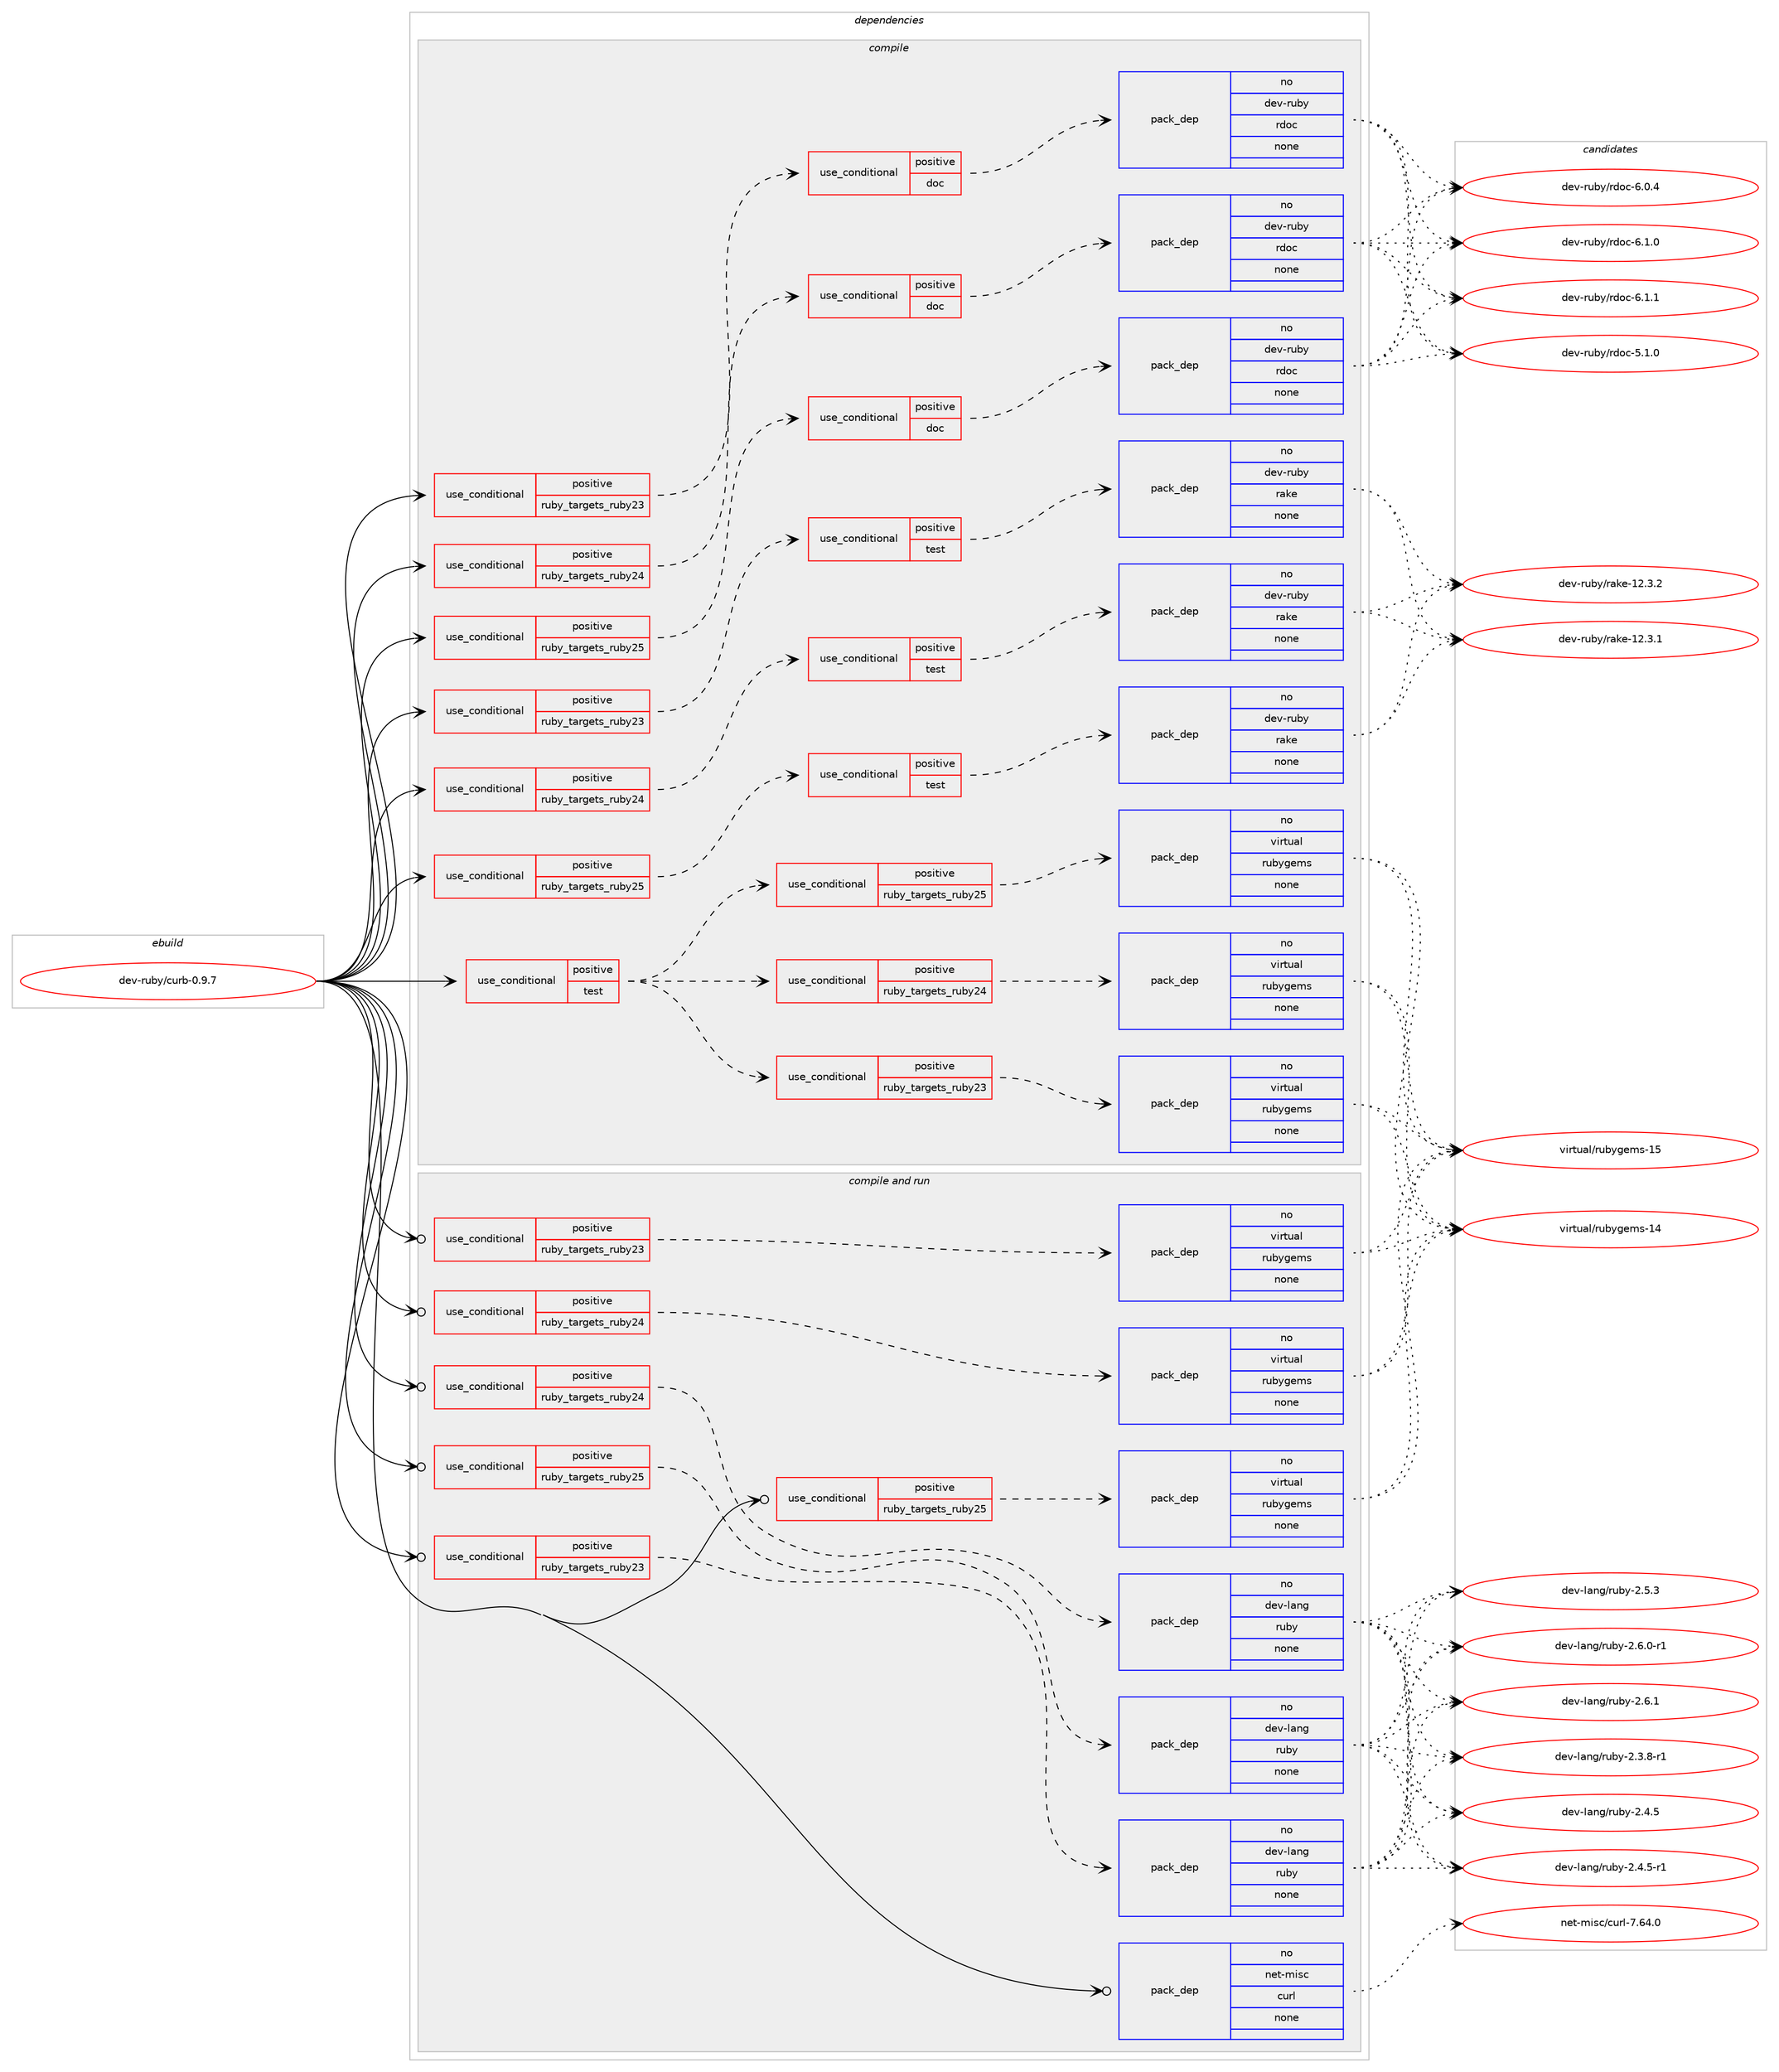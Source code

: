 digraph prolog {

# *************
# Graph options
# *************

newrank=true;
concentrate=true;
compound=true;
graph [rankdir=LR,fontname=Helvetica,fontsize=10,ranksep=1.5];#, ranksep=2.5, nodesep=0.2];
edge  [arrowhead=vee];
node  [fontname=Helvetica,fontsize=10];

# **********
# The ebuild
# **********

subgraph cluster_leftcol {
color=gray;
rank=same;
label=<<i>ebuild</i>>;
id [label="dev-ruby/curb-0.9.7", color=red, width=4, href="../dev-ruby/curb-0.9.7.svg"];
}

# ****************
# The dependencies
# ****************

subgraph cluster_midcol {
color=gray;
label=<<i>dependencies</i>>;
subgraph cluster_compile {
fillcolor="#eeeeee";
style=filled;
label=<<i>compile</i>>;
subgraph cond397455 {
dependency1488964 [label=<<TABLE BORDER="0" CELLBORDER="1" CELLSPACING="0" CELLPADDING="4"><TR><TD ROWSPAN="3" CELLPADDING="10">use_conditional</TD></TR><TR><TD>positive</TD></TR><TR><TD>ruby_targets_ruby23</TD></TR></TABLE>>, shape=none, color=red];
subgraph cond397456 {
dependency1488965 [label=<<TABLE BORDER="0" CELLBORDER="1" CELLSPACING="0" CELLPADDING="4"><TR><TD ROWSPAN="3" CELLPADDING="10">use_conditional</TD></TR><TR><TD>positive</TD></TR><TR><TD>doc</TD></TR></TABLE>>, shape=none, color=red];
subgraph pack1068065 {
dependency1488966 [label=<<TABLE BORDER="0" CELLBORDER="1" CELLSPACING="0" CELLPADDING="4" WIDTH="220"><TR><TD ROWSPAN="6" CELLPADDING="30">pack_dep</TD></TR><TR><TD WIDTH="110">no</TD></TR><TR><TD>dev-ruby</TD></TR><TR><TD>rdoc</TD></TR><TR><TD>none</TD></TR><TR><TD></TD></TR></TABLE>>, shape=none, color=blue];
}
dependency1488965:e -> dependency1488966:w [weight=20,style="dashed",arrowhead="vee"];
}
dependency1488964:e -> dependency1488965:w [weight=20,style="dashed",arrowhead="vee"];
}
id:e -> dependency1488964:w [weight=20,style="solid",arrowhead="vee"];
subgraph cond397457 {
dependency1488967 [label=<<TABLE BORDER="0" CELLBORDER="1" CELLSPACING="0" CELLPADDING="4"><TR><TD ROWSPAN="3" CELLPADDING="10">use_conditional</TD></TR><TR><TD>positive</TD></TR><TR><TD>ruby_targets_ruby23</TD></TR></TABLE>>, shape=none, color=red];
subgraph cond397458 {
dependency1488968 [label=<<TABLE BORDER="0" CELLBORDER="1" CELLSPACING="0" CELLPADDING="4"><TR><TD ROWSPAN="3" CELLPADDING="10">use_conditional</TD></TR><TR><TD>positive</TD></TR><TR><TD>test</TD></TR></TABLE>>, shape=none, color=red];
subgraph pack1068066 {
dependency1488969 [label=<<TABLE BORDER="0" CELLBORDER="1" CELLSPACING="0" CELLPADDING="4" WIDTH="220"><TR><TD ROWSPAN="6" CELLPADDING="30">pack_dep</TD></TR><TR><TD WIDTH="110">no</TD></TR><TR><TD>dev-ruby</TD></TR><TR><TD>rake</TD></TR><TR><TD>none</TD></TR><TR><TD></TD></TR></TABLE>>, shape=none, color=blue];
}
dependency1488968:e -> dependency1488969:w [weight=20,style="dashed",arrowhead="vee"];
}
dependency1488967:e -> dependency1488968:w [weight=20,style="dashed",arrowhead="vee"];
}
id:e -> dependency1488967:w [weight=20,style="solid",arrowhead="vee"];
subgraph cond397459 {
dependency1488970 [label=<<TABLE BORDER="0" CELLBORDER="1" CELLSPACING="0" CELLPADDING="4"><TR><TD ROWSPAN="3" CELLPADDING="10">use_conditional</TD></TR><TR><TD>positive</TD></TR><TR><TD>ruby_targets_ruby24</TD></TR></TABLE>>, shape=none, color=red];
subgraph cond397460 {
dependency1488971 [label=<<TABLE BORDER="0" CELLBORDER="1" CELLSPACING="0" CELLPADDING="4"><TR><TD ROWSPAN="3" CELLPADDING="10">use_conditional</TD></TR><TR><TD>positive</TD></TR><TR><TD>doc</TD></TR></TABLE>>, shape=none, color=red];
subgraph pack1068067 {
dependency1488972 [label=<<TABLE BORDER="0" CELLBORDER="1" CELLSPACING="0" CELLPADDING="4" WIDTH="220"><TR><TD ROWSPAN="6" CELLPADDING="30">pack_dep</TD></TR><TR><TD WIDTH="110">no</TD></TR><TR><TD>dev-ruby</TD></TR><TR><TD>rdoc</TD></TR><TR><TD>none</TD></TR><TR><TD></TD></TR></TABLE>>, shape=none, color=blue];
}
dependency1488971:e -> dependency1488972:w [weight=20,style="dashed",arrowhead="vee"];
}
dependency1488970:e -> dependency1488971:w [weight=20,style="dashed",arrowhead="vee"];
}
id:e -> dependency1488970:w [weight=20,style="solid",arrowhead="vee"];
subgraph cond397461 {
dependency1488973 [label=<<TABLE BORDER="0" CELLBORDER="1" CELLSPACING="0" CELLPADDING="4"><TR><TD ROWSPAN="3" CELLPADDING="10">use_conditional</TD></TR><TR><TD>positive</TD></TR><TR><TD>ruby_targets_ruby24</TD></TR></TABLE>>, shape=none, color=red];
subgraph cond397462 {
dependency1488974 [label=<<TABLE BORDER="0" CELLBORDER="1" CELLSPACING="0" CELLPADDING="4"><TR><TD ROWSPAN="3" CELLPADDING="10">use_conditional</TD></TR><TR><TD>positive</TD></TR><TR><TD>test</TD></TR></TABLE>>, shape=none, color=red];
subgraph pack1068068 {
dependency1488975 [label=<<TABLE BORDER="0" CELLBORDER="1" CELLSPACING="0" CELLPADDING="4" WIDTH="220"><TR><TD ROWSPAN="6" CELLPADDING="30">pack_dep</TD></TR><TR><TD WIDTH="110">no</TD></TR><TR><TD>dev-ruby</TD></TR><TR><TD>rake</TD></TR><TR><TD>none</TD></TR><TR><TD></TD></TR></TABLE>>, shape=none, color=blue];
}
dependency1488974:e -> dependency1488975:w [weight=20,style="dashed",arrowhead="vee"];
}
dependency1488973:e -> dependency1488974:w [weight=20,style="dashed",arrowhead="vee"];
}
id:e -> dependency1488973:w [weight=20,style="solid",arrowhead="vee"];
subgraph cond397463 {
dependency1488976 [label=<<TABLE BORDER="0" CELLBORDER="1" CELLSPACING="0" CELLPADDING="4"><TR><TD ROWSPAN="3" CELLPADDING="10">use_conditional</TD></TR><TR><TD>positive</TD></TR><TR><TD>ruby_targets_ruby25</TD></TR></TABLE>>, shape=none, color=red];
subgraph cond397464 {
dependency1488977 [label=<<TABLE BORDER="0" CELLBORDER="1" CELLSPACING="0" CELLPADDING="4"><TR><TD ROWSPAN="3" CELLPADDING="10">use_conditional</TD></TR><TR><TD>positive</TD></TR><TR><TD>doc</TD></TR></TABLE>>, shape=none, color=red];
subgraph pack1068069 {
dependency1488978 [label=<<TABLE BORDER="0" CELLBORDER="1" CELLSPACING="0" CELLPADDING="4" WIDTH="220"><TR><TD ROWSPAN="6" CELLPADDING="30">pack_dep</TD></TR><TR><TD WIDTH="110">no</TD></TR><TR><TD>dev-ruby</TD></TR><TR><TD>rdoc</TD></TR><TR><TD>none</TD></TR><TR><TD></TD></TR></TABLE>>, shape=none, color=blue];
}
dependency1488977:e -> dependency1488978:w [weight=20,style="dashed",arrowhead="vee"];
}
dependency1488976:e -> dependency1488977:w [weight=20,style="dashed",arrowhead="vee"];
}
id:e -> dependency1488976:w [weight=20,style="solid",arrowhead="vee"];
subgraph cond397465 {
dependency1488979 [label=<<TABLE BORDER="0" CELLBORDER="1" CELLSPACING="0" CELLPADDING="4"><TR><TD ROWSPAN="3" CELLPADDING="10">use_conditional</TD></TR><TR><TD>positive</TD></TR><TR><TD>ruby_targets_ruby25</TD></TR></TABLE>>, shape=none, color=red];
subgraph cond397466 {
dependency1488980 [label=<<TABLE BORDER="0" CELLBORDER="1" CELLSPACING="0" CELLPADDING="4"><TR><TD ROWSPAN="3" CELLPADDING="10">use_conditional</TD></TR><TR><TD>positive</TD></TR><TR><TD>test</TD></TR></TABLE>>, shape=none, color=red];
subgraph pack1068070 {
dependency1488981 [label=<<TABLE BORDER="0" CELLBORDER="1" CELLSPACING="0" CELLPADDING="4" WIDTH="220"><TR><TD ROWSPAN="6" CELLPADDING="30">pack_dep</TD></TR><TR><TD WIDTH="110">no</TD></TR><TR><TD>dev-ruby</TD></TR><TR><TD>rake</TD></TR><TR><TD>none</TD></TR><TR><TD></TD></TR></TABLE>>, shape=none, color=blue];
}
dependency1488980:e -> dependency1488981:w [weight=20,style="dashed",arrowhead="vee"];
}
dependency1488979:e -> dependency1488980:w [weight=20,style="dashed",arrowhead="vee"];
}
id:e -> dependency1488979:w [weight=20,style="solid",arrowhead="vee"];
subgraph cond397467 {
dependency1488982 [label=<<TABLE BORDER="0" CELLBORDER="1" CELLSPACING="0" CELLPADDING="4"><TR><TD ROWSPAN="3" CELLPADDING="10">use_conditional</TD></TR><TR><TD>positive</TD></TR><TR><TD>test</TD></TR></TABLE>>, shape=none, color=red];
subgraph cond397468 {
dependency1488983 [label=<<TABLE BORDER="0" CELLBORDER="1" CELLSPACING="0" CELLPADDING="4"><TR><TD ROWSPAN="3" CELLPADDING="10">use_conditional</TD></TR><TR><TD>positive</TD></TR><TR><TD>ruby_targets_ruby23</TD></TR></TABLE>>, shape=none, color=red];
subgraph pack1068071 {
dependency1488984 [label=<<TABLE BORDER="0" CELLBORDER="1" CELLSPACING="0" CELLPADDING="4" WIDTH="220"><TR><TD ROWSPAN="6" CELLPADDING="30">pack_dep</TD></TR><TR><TD WIDTH="110">no</TD></TR><TR><TD>virtual</TD></TR><TR><TD>rubygems</TD></TR><TR><TD>none</TD></TR><TR><TD></TD></TR></TABLE>>, shape=none, color=blue];
}
dependency1488983:e -> dependency1488984:w [weight=20,style="dashed",arrowhead="vee"];
}
dependency1488982:e -> dependency1488983:w [weight=20,style="dashed",arrowhead="vee"];
subgraph cond397469 {
dependency1488985 [label=<<TABLE BORDER="0" CELLBORDER="1" CELLSPACING="0" CELLPADDING="4"><TR><TD ROWSPAN="3" CELLPADDING="10">use_conditional</TD></TR><TR><TD>positive</TD></TR><TR><TD>ruby_targets_ruby24</TD></TR></TABLE>>, shape=none, color=red];
subgraph pack1068072 {
dependency1488986 [label=<<TABLE BORDER="0" CELLBORDER="1" CELLSPACING="0" CELLPADDING="4" WIDTH="220"><TR><TD ROWSPAN="6" CELLPADDING="30">pack_dep</TD></TR><TR><TD WIDTH="110">no</TD></TR><TR><TD>virtual</TD></TR><TR><TD>rubygems</TD></TR><TR><TD>none</TD></TR><TR><TD></TD></TR></TABLE>>, shape=none, color=blue];
}
dependency1488985:e -> dependency1488986:w [weight=20,style="dashed",arrowhead="vee"];
}
dependency1488982:e -> dependency1488985:w [weight=20,style="dashed",arrowhead="vee"];
subgraph cond397470 {
dependency1488987 [label=<<TABLE BORDER="0" CELLBORDER="1" CELLSPACING="0" CELLPADDING="4"><TR><TD ROWSPAN="3" CELLPADDING="10">use_conditional</TD></TR><TR><TD>positive</TD></TR><TR><TD>ruby_targets_ruby25</TD></TR></TABLE>>, shape=none, color=red];
subgraph pack1068073 {
dependency1488988 [label=<<TABLE BORDER="0" CELLBORDER="1" CELLSPACING="0" CELLPADDING="4" WIDTH="220"><TR><TD ROWSPAN="6" CELLPADDING="30">pack_dep</TD></TR><TR><TD WIDTH="110">no</TD></TR><TR><TD>virtual</TD></TR><TR><TD>rubygems</TD></TR><TR><TD>none</TD></TR><TR><TD></TD></TR></TABLE>>, shape=none, color=blue];
}
dependency1488987:e -> dependency1488988:w [weight=20,style="dashed",arrowhead="vee"];
}
dependency1488982:e -> dependency1488987:w [weight=20,style="dashed",arrowhead="vee"];
}
id:e -> dependency1488982:w [weight=20,style="solid",arrowhead="vee"];
}
subgraph cluster_compileandrun {
fillcolor="#eeeeee";
style=filled;
label=<<i>compile and run</i>>;
subgraph cond397471 {
dependency1488989 [label=<<TABLE BORDER="0" CELLBORDER="1" CELLSPACING="0" CELLPADDING="4"><TR><TD ROWSPAN="3" CELLPADDING="10">use_conditional</TD></TR><TR><TD>positive</TD></TR><TR><TD>ruby_targets_ruby23</TD></TR></TABLE>>, shape=none, color=red];
subgraph pack1068074 {
dependency1488990 [label=<<TABLE BORDER="0" CELLBORDER="1" CELLSPACING="0" CELLPADDING="4" WIDTH="220"><TR><TD ROWSPAN="6" CELLPADDING="30">pack_dep</TD></TR><TR><TD WIDTH="110">no</TD></TR><TR><TD>dev-lang</TD></TR><TR><TD>ruby</TD></TR><TR><TD>none</TD></TR><TR><TD></TD></TR></TABLE>>, shape=none, color=blue];
}
dependency1488989:e -> dependency1488990:w [weight=20,style="dashed",arrowhead="vee"];
}
id:e -> dependency1488989:w [weight=20,style="solid",arrowhead="odotvee"];
subgraph cond397472 {
dependency1488991 [label=<<TABLE BORDER="0" CELLBORDER="1" CELLSPACING="0" CELLPADDING="4"><TR><TD ROWSPAN="3" CELLPADDING="10">use_conditional</TD></TR><TR><TD>positive</TD></TR><TR><TD>ruby_targets_ruby23</TD></TR></TABLE>>, shape=none, color=red];
subgraph pack1068075 {
dependency1488992 [label=<<TABLE BORDER="0" CELLBORDER="1" CELLSPACING="0" CELLPADDING="4" WIDTH="220"><TR><TD ROWSPAN="6" CELLPADDING="30">pack_dep</TD></TR><TR><TD WIDTH="110">no</TD></TR><TR><TD>virtual</TD></TR><TR><TD>rubygems</TD></TR><TR><TD>none</TD></TR><TR><TD></TD></TR></TABLE>>, shape=none, color=blue];
}
dependency1488991:e -> dependency1488992:w [weight=20,style="dashed",arrowhead="vee"];
}
id:e -> dependency1488991:w [weight=20,style="solid",arrowhead="odotvee"];
subgraph cond397473 {
dependency1488993 [label=<<TABLE BORDER="0" CELLBORDER="1" CELLSPACING="0" CELLPADDING="4"><TR><TD ROWSPAN="3" CELLPADDING="10">use_conditional</TD></TR><TR><TD>positive</TD></TR><TR><TD>ruby_targets_ruby24</TD></TR></TABLE>>, shape=none, color=red];
subgraph pack1068076 {
dependency1488994 [label=<<TABLE BORDER="0" CELLBORDER="1" CELLSPACING="0" CELLPADDING="4" WIDTH="220"><TR><TD ROWSPAN="6" CELLPADDING="30">pack_dep</TD></TR><TR><TD WIDTH="110">no</TD></TR><TR><TD>dev-lang</TD></TR><TR><TD>ruby</TD></TR><TR><TD>none</TD></TR><TR><TD></TD></TR></TABLE>>, shape=none, color=blue];
}
dependency1488993:e -> dependency1488994:w [weight=20,style="dashed",arrowhead="vee"];
}
id:e -> dependency1488993:w [weight=20,style="solid",arrowhead="odotvee"];
subgraph cond397474 {
dependency1488995 [label=<<TABLE BORDER="0" CELLBORDER="1" CELLSPACING="0" CELLPADDING="4"><TR><TD ROWSPAN="3" CELLPADDING="10">use_conditional</TD></TR><TR><TD>positive</TD></TR><TR><TD>ruby_targets_ruby24</TD></TR></TABLE>>, shape=none, color=red];
subgraph pack1068077 {
dependency1488996 [label=<<TABLE BORDER="0" CELLBORDER="1" CELLSPACING="0" CELLPADDING="4" WIDTH="220"><TR><TD ROWSPAN="6" CELLPADDING="30">pack_dep</TD></TR><TR><TD WIDTH="110">no</TD></TR><TR><TD>virtual</TD></TR><TR><TD>rubygems</TD></TR><TR><TD>none</TD></TR><TR><TD></TD></TR></TABLE>>, shape=none, color=blue];
}
dependency1488995:e -> dependency1488996:w [weight=20,style="dashed",arrowhead="vee"];
}
id:e -> dependency1488995:w [weight=20,style="solid",arrowhead="odotvee"];
subgraph cond397475 {
dependency1488997 [label=<<TABLE BORDER="0" CELLBORDER="1" CELLSPACING="0" CELLPADDING="4"><TR><TD ROWSPAN="3" CELLPADDING="10">use_conditional</TD></TR><TR><TD>positive</TD></TR><TR><TD>ruby_targets_ruby25</TD></TR></TABLE>>, shape=none, color=red];
subgraph pack1068078 {
dependency1488998 [label=<<TABLE BORDER="0" CELLBORDER="1" CELLSPACING="0" CELLPADDING="4" WIDTH="220"><TR><TD ROWSPAN="6" CELLPADDING="30">pack_dep</TD></TR><TR><TD WIDTH="110">no</TD></TR><TR><TD>dev-lang</TD></TR><TR><TD>ruby</TD></TR><TR><TD>none</TD></TR><TR><TD></TD></TR></TABLE>>, shape=none, color=blue];
}
dependency1488997:e -> dependency1488998:w [weight=20,style="dashed",arrowhead="vee"];
}
id:e -> dependency1488997:w [weight=20,style="solid",arrowhead="odotvee"];
subgraph cond397476 {
dependency1488999 [label=<<TABLE BORDER="0" CELLBORDER="1" CELLSPACING="0" CELLPADDING="4"><TR><TD ROWSPAN="3" CELLPADDING="10">use_conditional</TD></TR><TR><TD>positive</TD></TR><TR><TD>ruby_targets_ruby25</TD></TR></TABLE>>, shape=none, color=red];
subgraph pack1068079 {
dependency1489000 [label=<<TABLE BORDER="0" CELLBORDER="1" CELLSPACING="0" CELLPADDING="4" WIDTH="220"><TR><TD ROWSPAN="6" CELLPADDING="30">pack_dep</TD></TR><TR><TD WIDTH="110">no</TD></TR><TR><TD>virtual</TD></TR><TR><TD>rubygems</TD></TR><TR><TD>none</TD></TR><TR><TD></TD></TR></TABLE>>, shape=none, color=blue];
}
dependency1488999:e -> dependency1489000:w [weight=20,style="dashed",arrowhead="vee"];
}
id:e -> dependency1488999:w [weight=20,style="solid",arrowhead="odotvee"];
subgraph pack1068080 {
dependency1489001 [label=<<TABLE BORDER="0" CELLBORDER="1" CELLSPACING="0" CELLPADDING="4" WIDTH="220"><TR><TD ROWSPAN="6" CELLPADDING="30">pack_dep</TD></TR><TR><TD WIDTH="110">no</TD></TR><TR><TD>net-misc</TD></TR><TR><TD>curl</TD></TR><TR><TD>none</TD></TR><TR><TD></TD></TR></TABLE>>, shape=none, color=blue];
}
id:e -> dependency1489001:w [weight=20,style="solid",arrowhead="odotvee"];
}
subgraph cluster_run {
fillcolor="#eeeeee";
style=filled;
label=<<i>run</i>>;
}
}

# **************
# The candidates
# **************

subgraph cluster_choices {
rank=same;
color=gray;
label=<<i>candidates</i>>;

subgraph choice1068065 {
color=black;
nodesep=1;
choice10010111845114117981214711410011199455346494648 [label="dev-ruby/rdoc-5.1.0", color=red, width=4,href="../dev-ruby/rdoc-5.1.0.svg"];
choice10010111845114117981214711410011199455446484652 [label="dev-ruby/rdoc-6.0.4", color=red, width=4,href="../dev-ruby/rdoc-6.0.4.svg"];
choice10010111845114117981214711410011199455446494648 [label="dev-ruby/rdoc-6.1.0", color=red, width=4,href="../dev-ruby/rdoc-6.1.0.svg"];
choice10010111845114117981214711410011199455446494649 [label="dev-ruby/rdoc-6.1.1", color=red, width=4,href="../dev-ruby/rdoc-6.1.1.svg"];
dependency1488966:e -> choice10010111845114117981214711410011199455346494648:w [style=dotted,weight="100"];
dependency1488966:e -> choice10010111845114117981214711410011199455446484652:w [style=dotted,weight="100"];
dependency1488966:e -> choice10010111845114117981214711410011199455446494648:w [style=dotted,weight="100"];
dependency1488966:e -> choice10010111845114117981214711410011199455446494649:w [style=dotted,weight="100"];
}
subgraph choice1068066 {
color=black;
nodesep=1;
choice1001011184511411798121471149710710145495046514649 [label="dev-ruby/rake-12.3.1", color=red, width=4,href="../dev-ruby/rake-12.3.1.svg"];
choice1001011184511411798121471149710710145495046514650 [label="dev-ruby/rake-12.3.2", color=red, width=4,href="../dev-ruby/rake-12.3.2.svg"];
dependency1488969:e -> choice1001011184511411798121471149710710145495046514649:w [style=dotted,weight="100"];
dependency1488969:e -> choice1001011184511411798121471149710710145495046514650:w [style=dotted,weight="100"];
}
subgraph choice1068067 {
color=black;
nodesep=1;
choice10010111845114117981214711410011199455346494648 [label="dev-ruby/rdoc-5.1.0", color=red, width=4,href="../dev-ruby/rdoc-5.1.0.svg"];
choice10010111845114117981214711410011199455446484652 [label="dev-ruby/rdoc-6.0.4", color=red, width=4,href="../dev-ruby/rdoc-6.0.4.svg"];
choice10010111845114117981214711410011199455446494648 [label="dev-ruby/rdoc-6.1.0", color=red, width=4,href="../dev-ruby/rdoc-6.1.0.svg"];
choice10010111845114117981214711410011199455446494649 [label="dev-ruby/rdoc-6.1.1", color=red, width=4,href="../dev-ruby/rdoc-6.1.1.svg"];
dependency1488972:e -> choice10010111845114117981214711410011199455346494648:w [style=dotted,weight="100"];
dependency1488972:e -> choice10010111845114117981214711410011199455446484652:w [style=dotted,weight="100"];
dependency1488972:e -> choice10010111845114117981214711410011199455446494648:w [style=dotted,weight="100"];
dependency1488972:e -> choice10010111845114117981214711410011199455446494649:w [style=dotted,weight="100"];
}
subgraph choice1068068 {
color=black;
nodesep=1;
choice1001011184511411798121471149710710145495046514649 [label="dev-ruby/rake-12.3.1", color=red, width=4,href="../dev-ruby/rake-12.3.1.svg"];
choice1001011184511411798121471149710710145495046514650 [label="dev-ruby/rake-12.3.2", color=red, width=4,href="../dev-ruby/rake-12.3.2.svg"];
dependency1488975:e -> choice1001011184511411798121471149710710145495046514649:w [style=dotted,weight="100"];
dependency1488975:e -> choice1001011184511411798121471149710710145495046514650:w [style=dotted,weight="100"];
}
subgraph choice1068069 {
color=black;
nodesep=1;
choice10010111845114117981214711410011199455346494648 [label="dev-ruby/rdoc-5.1.0", color=red, width=4,href="../dev-ruby/rdoc-5.1.0.svg"];
choice10010111845114117981214711410011199455446484652 [label="dev-ruby/rdoc-6.0.4", color=red, width=4,href="../dev-ruby/rdoc-6.0.4.svg"];
choice10010111845114117981214711410011199455446494648 [label="dev-ruby/rdoc-6.1.0", color=red, width=4,href="../dev-ruby/rdoc-6.1.0.svg"];
choice10010111845114117981214711410011199455446494649 [label="dev-ruby/rdoc-6.1.1", color=red, width=4,href="../dev-ruby/rdoc-6.1.1.svg"];
dependency1488978:e -> choice10010111845114117981214711410011199455346494648:w [style=dotted,weight="100"];
dependency1488978:e -> choice10010111845114117981214711410011199455446484652:w [style=dotted,weight="100"];
dependency1488978:e -> choice10010111845114117981214711410011199455446494648:w [style=dotted,weight="100"];
dependency1488978:e -> choice10010111845114117981214711410011199455446494649:w [style=dotted,weight="100"];
}
subgraph choice1068070 {
color=black;
nodesep=1;
choice1001011184511411798121471149710710145495046514649 [label="dev-ruby/rake-12.3.1", color=red, width=4,href="../dev-ruby/rake-12.3.1.svg"];
choice1001011184511411798121471149710710145495046514650 [label="dev-ruby/rake-12.3.2", color=red, width=4,href="../dev-ruby/rake-12.3.2.svg"];
dependency1488981:e -> choice1001011184511411798121471149710710145495046514649:w [style=dotted,weight="100"];
dependency1488981:e -> choice1001011184511411798121471149710710145495046514650:w [style=dotted,weight="100"];
}
subgraph choice1068071 {
color=black;
nodesep=1;
choice118105114116117971084711411798121103101109115454952 [label="virtual/rubygems-14", color=red, width=4,href="../virtual/rubygems-14.svg"];
choice118105114116117971084711411798121103101109115454953 [label="virtual/rubygems-15", color=red, width=4,href="../virtual/rubygems-15.svg"];
dependency1488984:e -> choice118105114116117971084711411798121103101109115454952:w [style=dotted,weight="100"];
dependency1488984:e -> choice118105114116117971084711411798121103101109115454953:w [style=dotted,weight="100"];
}
subgraph choice1068072 {
color=black;
nodesep=1;
choice118105114116117971084711411798121103101109115454952 [label="virtual/rubygems-14", color=red, width=4,href="../virtual/rubygems-14.svg"];
choice118105114116117971084711411798121103101109115454953 [label="virtual/rubygems-15", color=red, width=4,href="../virtual/rubygems-15.svg"];
dependency1488986:e -> choice118105114116117971084711411798121103101109115454952:w [style=dotted,weight="100"];
dependency1488986:e -> choice118105114116117971084711411798121103101109115454953:w [style=dotted,weight="100"];
}
subgraph choice1068073 {
color=black;
nodesep=1;
choice118105114116117971084711411798121103101109115454952 [label="virtual/rubygems-14", color=red, width=4,href="../virtual/rubygems-14.svg"];
choice118105114116117971084711411798121103101109115454953 [label="virtual/rubygems-15", color=red, width=4,href="../virtual/rubygems-15.svg"];
dependency1488988:e -> choice118105114116117971084711411798121103101109115454952:w [style=dotted,weight="100"];
dependency1488988:e -> choice118105114116117971084711411798121103101109115454953:w [style=dotted,weight="100"];
}
subgraph choice1068074 {
color=black;
nodesep=1;
choice100101118451089711010347114117981214550465146564511449 [label="dev-lang/ruby-2.3.8-r1", color=red, width=4,href="../dev-lang/ruby-2.3.8-r1.svg"];
choice10010111845108971101034711411798121455046524653 [label="dev-lang/ruby-2.4.5", color=red, width=4,href="../dev-lang/ruby-2.4.5.svg"];
choice100101118451089711010347114117981214550465246534511449 [label="dev-lang/ruby-2.4.5-r1", color=red, width=4,href="../dev-lang/ruby-2.4.5-r1.svg"];
choice10010111845108971101034711411798121455046534651 [label="dev-lang/ruby-2.5.3", color=red, width=4,href="../dev-lang/ruby-2.5.3.svg"];
choice100101118451089711010347114117981214550465446484511449 [label="dev-lang/ruby-2.6.0-r1", color=red, width=4,href="../dev-lang/ruby-2.6.0-r1.svg"];
choice10010111845108971101034711411798121455046544649 [label="dev-lang/ruby-2.6.1", color=red, width=4,href="../dev-lang/ruby-2.6.1.svg"];
dependency1488990:e -> choice100101118451089711010347114117981214550465146564511449:w [style=dotted,weight="100"];
dependency1488990:e -> choice10010111845108971101034711411798121455046524653:w [style=dotted,weight="100"];
dependency1488990:e -> choice100101118451089711010347114117981214550465246534511449:w [style=dotted,weight="100"];
dependency1488990:e -> choice10010111845108971101034711411798121455046534651:w [style=dotted,weight="100"];
dependency1488990:e -> choice100101118451089711010347114117981214550465446484511449:w [style=dotted,weight="100"];
dependency1488990:e -> choice10010111845108971101034711411798121455046544649:w [style=dotted,weight="100"];
}
subgraph choice1068075 {
color=black;
nodesep=1;
choice118105114116117971084711411798121103101109115454952 [label="virtual/rubygems-14", color=red, width=4,href="../virtual/rubygems-14.svg"];
choice118105114116117971084711411798121103101109115454953 [label="virtual/rubygems-15", color=red, width=4,href="../virtual/rubygems-15.svg"];
dependency1488992:e -> choice118105114116117971084711411798121103101109115454952:w [style=dotted,weight="100"];
dependency1488992:e -> choice118105114116117971084711411798121103101109115454953:w [style=dotted,weight="100"];
}
subgraph choice1068076 {
color=black;
nodesep=1;
choice100101118451089711010347114117981214550465146564511449 [label="dev-lang/ruby-2.3.8-r1", color=red, width=4,href="../dev-lang/ruby-2.3.8-r1.svg"];
choice10010111845108971101034711411798121455046524653 [label="dev-lang/ruby-2.4.5", color=red, width=4,href="../dev-lang/ruby-2.4.5.svg"];
choice100101118451089711010347114117981214550465246534511449 [label="dev-lang/ruby-2.4.5-r1", color=red, width=4,href="../dev-lang/ruby-2.4.5-r1.svg"];
choice10010111845108971101034711411798121455046534651 [label="dev-lang/ruby-2.5.3", color=red, width=4,href="../dev-lang/ruby-2.5.3.svg"];
choice100101118451089711010347114117981214550465446484511449 [label="dev-lang/ruby-2.6.0-r1", color=red, width=4,href="../dev-lang/ruby-2.6.0-r1.svg"];
choice10010111845108971101034711411798121455046544649 [label="dev-lang/ruby-2.6.1", color=red, width=4,href="../dev-lang/ruby-2.6.1.svg"];
dependency1488994:e -> choice100101118451089711010347114117981214550465146564511449:w [style=dotted,weight="100"];
dependency1488994:e -> choice10010111845108971101034711411798121455046524653:w [style=dotted,weight="100"];
dependency1488994:e -> choice100101118451089711010347114117981214550465246534511449:w [style=dotted,weight="100"];
dependency1488994:e -> choice10010111845108971101034711411798121455046534651:w [style=dotted,weight="100"];
dependency1488994:e -> choice100101118451089711010347114117981214550465446484511449:w [style=dotted,weight="100"];
dependency1488994:e -> choice10010111845108971101034711411798121455046544649:w [style=dotted,weight="100"];
}
subgraph choice1068077 {
color=black;
nodesep=1;
choice118105114116117971084711411798121103101109115454952 [label="virtual/rubygems-14", color=red, width=4,href="../virtual/rubygems-14.svg"];
choice118105114116117971084711411798121103101109115454953 [label="virtual/rubygems-15", color=red, width=4,href="../virtual/rubygems-15.svg"];
dependency1488996:e -> choice118105114116117971084711411798121103101109115454952:w [style=dotted,weight="100"];
dependency1488996:e -> choice118105114116117971084711411798121103101109115454953:w [style=dotted,weight="100"];
}
subgraph choice1068078 {
color=black;
nodesep=1;
choice100101118451089711010347114117981214550465146564511449 [label="dev-lang/ruby-2.3.8-r1", color=red, width=4,href="../dev-lang/ruby-2.3.8-r1.svg"];
choice10010111845108971101034711411798121455046524653 [label="dev-lang/ruby-2.4.5", color=red, width=4,href="../dev-lang/ruby-2.4.5.svg"];
choice100101118451089711010347114117981214550465246534511449 [label="dev-lang/ruby-2.4.5-r1", color=red, width=4,href="../dev-lang/ruby-2.4.5-r1.svg"];
choice10010111845108971101034711411798121455046534651 [label="dev-lang/ruby-2.5.3", color=red, width=4,href="../dev-lang/ruby-2.5.3.svg"];
choice100101118451089711010347114117981214550465446484511449 [label="dev-lang/ruby-2.6.0-r1", color=red, width=4,href="../dev-lang/ruby-2.6.0-r1.svg"];
choice10010111845108971101034711411798121455046544649 [label="dev-lang/ruby-2.6.1", color=red, width=4,href="../dev-lang/ruby-2.6.1.svg"];
dependency1488998:e -> choice100101118451089711010347114117981214550465146564511449:w [style=dotted,weight="100"];
dependency1488998:e -> choice10010111845108971101034711411798121455046524653:w [style=dotted,weight="100"];
dependency1488998:e -> choice100101118451089711010347114117981214550465246534511449:w [style=dotted,weight="100"];
dependency1488998:e -> choice10010111845108971101034711411798121455046534651:w [style=dotted,weight="100"];
dependency1488998:e -> choice100101118451089711010347114117981214550465446484511449:w [style=dotted,weight="100"];
dependency1488998:e -> choice10010111845108971101034711411798121455046544649:w [style=dotted,weight="100"];
}
subgraph choice1068079 {
color=black;
nodesep=1;
choice118105114116117971084711411798121103101109115454952 [label="virtual/rubygems-14", color=red, width=4,href="../virtual/rubygems-14.svg"];
choice118105114116117971084711411798121103101109115454953 [label="virtual/rubygems-15", color=red, width=4,href="../virtual/rubygems-15.svg"];
dependency1489000:e -> choice118105114116117971084711411798121103101109115454952:w [style=dotted,weight="100"];
dependency1489000:e -> choice118105114116117971084711411798121103101109115454953:w [style=dotted,weight="100"];
}
subgraph choice1068080 {
color=black;
nodesep=1;
choice1101011164510910511599479911711410845554654524648 [label="net-misc/curl-7.64.0", color=red, width=4,href="../net-misc/curl-7.64.0.svg"];
dependency1489001:e -> choice1101011164510910511599479911711410845554654524648:w [style=dotted,weight="100"];
}
}

}
